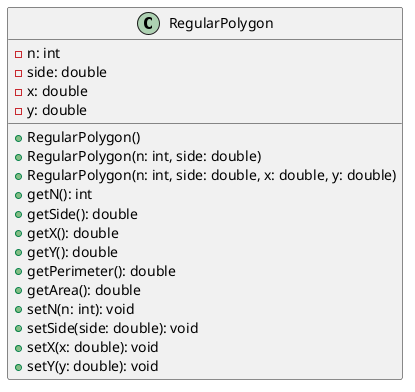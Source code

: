@startuml

class RegularPolygon {
    - n: int
    - side: double
    - x: double
    - y: double

    + RegularPolygon()
    + RegularPolygon(n: int, side: double)
    + RegularPolygon(n: int, side: double, x: double, y: double)
    + getN(): int
    + getSide(): double
    + getX(): double
    + getY(): double
    + getPerimeter(): double
    + getArea(): double
    + setN(n: int): void
    + setSide(side: double): void
    + setX(x: double): void
    + setY(y: double): void

}

@enduml